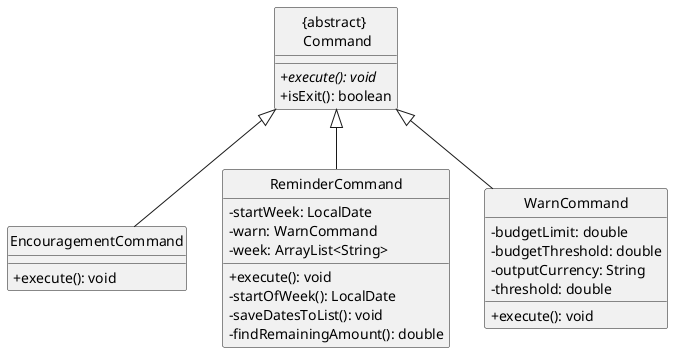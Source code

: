 @startuml

hide circle
skinparam classAttributeIconSize 0

class "{abstract} \n Command"{
    + execute(): void {abstract}
    + isExit(): boolean
}

class "ReminderCommand" {
    - startWeek: LocalDate
    - warn: WarnCommand
    - week: ArrayList<String>
    + execute(): void
    - startOfWeek(): LocalDate
    - saveDatesToList(): void
    - findRemainingAmount(): double
}

class "EncouragementCommand" {
    + execute(): void
}

class "WarnCommand" {
    - budgetLimit: double
    - budgetThreshold: double
    - outputCurrency: String
    - threshold: double
    + execute(): void
}

EncouragementCommand -[hidden]right-> ReminderCommand
ReminderCommand -[hidden]right-> WarnCommand
EncouragementCommand -up-|> "{abstract} \n Command"
ReminderCommand -up-|> "{abstract} \n Command"
WarnCommand -up-|> "{abstract} \n Command"

@enduml